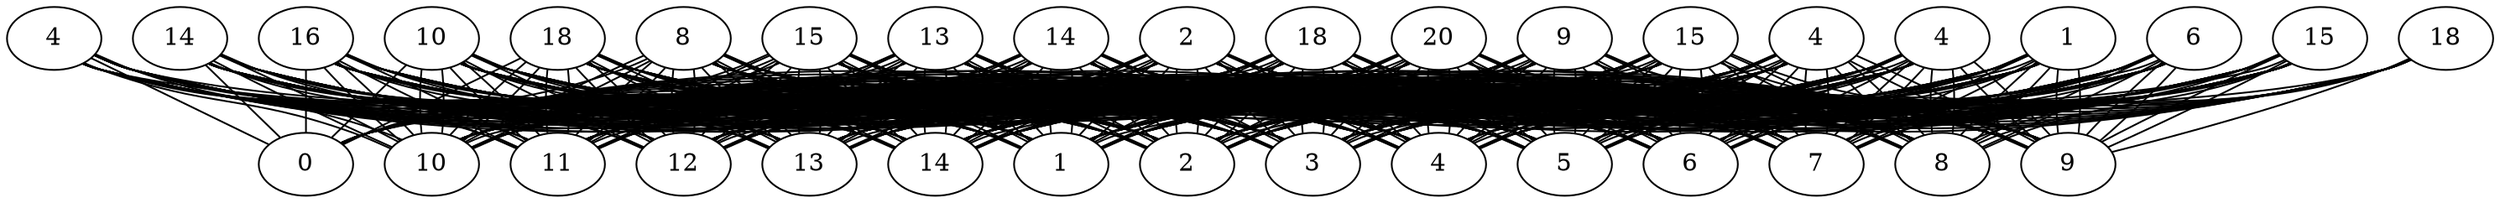 graph X {
 0-0 [label="nodo0-0"];
 1-0 [label="nodo1-0"];
 0-1 [label="nodo0-1"];
 1-1 [label="nodo1-1"];
 0-2 [label="nodo0-2"];
 1-2 [label="nodo1-2"];
 0-3 [label="nodo0-3"];
 1-3 [label="nodo1-3"];
 0-4 [label="nodo0-4"];
 1-4 [label="nodo1-4"];
 0-5 [label="nodo0-5"];
 1-5 [label="nodo1-5"];
 0-6 [label="nodo0-6"];
 1-6 [label="nodo1-6"];
 0-7 [label="nodo0-7"];
 1-7 [label="nodo1-7"];
 0-8 [label="nodo0-8"];
 1-8 [label="nodo1-8"];
 0-9 [label="nodo0-9"];
 1-9 [label="nodo1-9"];
 0-10 [label="nodo0-10"];
 1-10 [label="nodo1-10"];
 0-11 [label="nodo0-11"];
 1-11 [label="nodo1-11"];
 0-12 [label="nodo0-12"];
 1-12 [label="nodo1-12"];
 0-13 [label="nodo0-13"];
 1-13 [label="nodo1-13"];
 0-14 [label="nodo0-14"];
 1-14 [label="nodo1-14"];
 0-15 [label="nodo0-15"];
 1-15 [label="nodo1-15"];
 0-16 [label="nodo0-16"];
 1-16 [label="nodo1-16"];
 0-17 [label="nodo0-17"];
 1-17 [label="nodo1-17"];
 0-18 [label="nodo0-18"];
 1-18 [label="nodo1-18"];
 0-19 [label="nodo0-19"];
 1-19 [label="nodo1-19"];
 2-0 [label="nodo2-0"];
 2-1 [label="nodo2-1"];
 2-2 [label="nodo2-2"];
 2-3 [label="nodo2-3"];
 2-4 [label="nodo2-4"];
 2-5 [label="nodo2-5"];
 2-6 [label="nodo2-6"];
 2-7 [label="nodo2-7"];
 2-8 [label="nodo2-8"];
 2-9 [label="nodo2-9"];
 2-10 [label="nodo2-10"];
 2-11 [label="nodo2-11"];
 2-12 [label="nodo2-12"];
 2-13 [label="nodo2-13"];
 2-14 [label="nodo2-14"];
 2-15 [label="nodo2-15"];
 2-16 [label="nodo2-16"];
 2-17 [label="nodo2-17"];
 2-18 [label="nodo2-18"];
 2-19 [label="nodo2-19"];
 3-0 [label="nodo3-0"];
 3-1 [label="nodo3-1"];
 3-2 [label="nodo3-2"];
 3-3 [label="nodo3-3"];
 3-4 [label="nodo3-4"];
 3-5 [label="nodo3-5"];
 3-6 [label="nodo3-6"];
 3-7 [label="nodo3-7"];
 3-8 [label="nodo3-8"];
 3-9 [label="nodo3-9"];
 3-10 [label="nodo3-10"];
 3-11 [label="nodo3-11"];
 3-12 [label="nodo3-12"];
 3-13 [label="nodo3-13"];
 3-14 [label="nodo3-14"];
 3-15 [label="nodo3-15"];
 3-16 [label="nodo3-16"];
 3-17 [label="nodo3-17"];
 3-18 [label="nodo3-18"];
 3-19 [label="nodo3-19"];
 4-0 [label="nodo4-0"];
 4-1 [label="nodo4-1"];
 4-2 [label="nodo4-2"];
 4-3 [label="nodo4-3"];
 4-4 [label="nodo4-4"];
 4-5 [label="nodo4-5"];
 4-6 [label="nodo4-6"];
 4-7 [label="nodo4-7"];
 4-8 [label="nodo4-8"];
 4-9 [label="nodo4-9"];
 4-10 [label="nodo4-10"];
 4-11 [label="nodo4-11"];
 4-12 [label="nodo4-12"];
 4-13 [label="nodo4-13"];
 4-14 [label="nodo4-14"];
 4-15 [label="nodo4-15"];
 4-16 [label="nodo4-16"];
 4-17 [label="nodo4-17"];
 4-18 [label="nodo4-18"];
 4-19 [label="nodo4-19"];
 5-0 [label="nodo5-0"];
 5-1 [label="nodo5-1"];
 5-2 [label="nodo5-2"];
 5-3 [label="nodo5-3"];
 5-4 [label="nodo5-4"];
 5-5 [label="nodo5-5"];
 5-6 [label="nodo5-6"];
 5-7 [label="nodo5-7"];
 5-8 [label="nodo5-8"];
 5-9 [label="nodo5-9"];
 5-10 [label="nodo5-10"];
 5-11 [label="nodo5-11"];
 5-12 [label="nodo5-12"];
 5-13 [label="nodo5-13"];
 5-14 [label="nodo5-14"];
 5-15 [label="nodo5-15"];
 5-16 [label="nodo5-16"];
 5-17 [label="nodo5-17"];
 5-18 [label="nodo5-18"];
 5-19 [label="nodo5-19"];
 6-0 [label="nodo6-0"];
 6-1 [label="nodo6-1"];
 6-2 [label="nodo6-2"];
 6-3 [label="nodo6-3"];
 6-4 [label="nodo6-4"];
 6-5 [label="nodo6-5"];
 6-6 [label="nodo6-6"];
 6-7 [label="nodo6-7"];
 6-8 [label="nodo6-8"];
 6-9 [label="nodo6-9"];
 6-10 [label="nodo6-10"];
 6-11 [label="nodo6-11"];
 6-12 [label="nodo6-12"];
 6-13 [label="nodo6-13"];
 6-14 [label="nodo6-14"];
 6-15 [label="nodo6-15"];
 6-16 [label="nodo6-16"];
 6-17 [label="nodo6-17"];
 6-18 [label="nodo6-18"];
 6-19 [label="nodo6-19"];
 7-0 [label="nodo7-0"];
 7-1 [label="nodo7-1"];
 7-2 [label="nodo7-2"];
 7-3 [label="nodo7-3"];
 7-4 [label="nodo7-4"];
 7-5 [label="nodo7-5"];
 7-6 [label="nodo7-6"];
 7-7 [label="nodo7-7"];
 7-8 [label="nodo7-8"];
 7-9 [label="nodo7-9"];
 7-10 [label="nodo7-10"];
 7-11 [label="nodo7-11"];
 7-12 [label="nodo7-12"];
 7-13 [label="nodo7-13"];
 7-14 [label="nodo7-14"];
 7-15 [label="nodo7-15"];
 7-16 [label="nodo7-16"];
 7-17 [label="nodo7-17"];
 7-18 [label="nodo7-18"];
 7-19 [label="nodo7-19"];
 8-0 [label="nodo8-0"];
 8-1 [label="nodo8-1"];
 8-2 [label="nodo8-2"];
 8-3 [label="nodo8-3"];
 8-4 [label="nodo8-4"];
 8-5 [label="nodo8-5"];
 8-6 [label="nodo8-6"];
 8-7 [label="nodo8-7"];
 8-8 [label="nodo8-8"];
 8-9 [label="nodo8-9"];
 8-10 [label="nodo8-10"];
 8-11 [label="nodo8-11"];
 8-12 [label="nodo8-12"];
 8-13 [label="nodo8-13"];
 8-14 [label="nodo8-14"];
 8-15 [label="nodo8-15"];
 8-16 [label="nodo8-16"];
 8-17 [label="nodo8-17"];
 8-18 [label="nodo8-18"];
 8-19 [label="nodo8-19"];
 9-0 [label="nodo9-0"];
 9-1 [label="nodo9-1"];
 9-2 [label="nodo9-2"];
 9-3 [label="nodo9-3"];
 9-4 [label="nodo9-4"];
 9-5 [label="nodo9-5"];
 9-6 [label="nodo9-6"];
 9-7 [label="nodo9-7"];
 9-8 [label="nodo9-8"];
 9-9 [label="nodo9-9"];
 9-10 [label="nodo9-10"];
 9-11 [label="nodo9-11"];
 9-12 [label="nodo9-12"];
 9-13 [label="nodo9-13"];
 9-14 [label="nodo9-14"];
 9-15 [label="nodo9-15"];
 9-16 [label="nodo9-16"];
 9-17 [label="nodo9-17"];
 9-18 [label="nodo9-18"];
 9-19 [label="nodo9-19"];
 10-0 [label="nodo10-0"];
 10-1 [label="nodo10-1"];
 10-2 [label="nodo10-2"];
 10-3 [label="nodo10-3"];
 10-4 [label="nodo10-4"];
 10-5 [label="nodo10-5"];
 10-6 [label="nodo10-6"];
 10-7 [label="nodo10-7"];
 10-8 [label="nodo10-8"];
 10-9 [label="nodo10-9"];
 10-10 [label="nodo10-10"];
 10-11 [label="nodo10-11"];
 10-12 [label="nodo10-12"];
 10-13 [label="nodo10-13"];
 10-14 [label="nodo10-14"];
 10-15 [label="nodo10-15"];
 10-16 [label="nodo10-16"];
 10-17 [label="nodo10-17"];
 10-18 [label="nodo10-18"];
 10-19 [label="nodo10-19"];
 11-0 [label="nodo11-0"];
 11-1 [label="nodo11-1"];
 11-2 [label="nodo11-2"];
 11-3 [label="nodo11-3"];
 11-4 [label="nodo11-4"];
 11-5 [label="nodo11-5"];
 11-6 [label="nodo11-6"];
 11-7 [label="nodo11-7"];
 11-8 [label="nodo11-8"];
 11-9 [label="nodo11-9"];
 11-10 [label="nodo11-10"];
 11-11 [label="nodo11-11"];
 11-12 [label="nodo11-12"];
 11-13 [label="nodo11-13"];
 11-14 [label="nodo11-14"];
 11-15 [label="nodo11-15"];
 11-16 [label="nodo11-16"];
 11-17 [label="nodo11-17"];
 11-18 [label="nodo11-18"];
 11-19 [label="nodo11-19"];
 12-0 [label="nodo12-0"];
 12-1 [label="nodo12-1"];
 12-2 [label="nodo12-2"];
 12-3 [label="nodo12-3"];
 12-4 [label="nodo12-4"];
 12-5 [label="nodo12-5"];
 12-6 [label="nodo12-6"];
 12-7 [label="nodo12-7"];
 12-8 [label="nodo12-8"];
 12-9 [label="nodo12-9"];
 12-10 [label="nodo12-10"];
 12-11 [label="nodo12-11"];
 12-12 [label="nodo12-12"];
 12-13 [label="nodo12-13"];
 12-14 [label="nodo12-14"];
 12-15 [label="nodo12-15"];
 12-16 [label="nodo12-16"];
 12-17 [label="nodo12-17"];
 12-18 [label="nodo12-18"];
 12-19 [label="nodo12-19"];
 13-0 [label="nodo13-0"];
 13-1 [label="nodo13-1"];
 13-2 [label="nodo13-2"];
 13-3 [label="nodo13-3"];
 13-4 [label="nodo13-4"];
 13-5 [label="nodo13-5"];
 13-6 [label="nodo13-6"];
 13-7 [label="nodo13-7"];
 13-8 [label="nodo13-8"];
 13-9 [label="nodo13-9"];
 13-10 [label="nodo13-10"];
 13-11 [label="nodo13-11"];
 13-12 [label="nodo13-12"];
 13-13 [label="nodo13-13"];
 13-14 [label="nodo13-14"];
 13-15 [label="nodo13-15"];
 13-16 [label="nodo13-16"];
 13-17 [label="nodo13-17"];
 13-18 [label="nodo13-18"];
 13-19 [label="nodo13-19"];
 14-0 [label="nodo14-0"];
 14-1 [label="nodo14-1"];
 14-2 [label="nodo14-2"];
 14-3 [label="nodo14-3"];
 14-4 [label="nodo14-4"];
 14-5 [label="nodo14-5"];
 14-6 [label="nodo14-6"];
 14-7 [label="nodo14-7"];
 14-8 [label="nodo14-8"];
 14-9 [label="nodo14-9"];
 14-10 [label="nodo14-10"];
 14-11 [label="nodo14-11"];
 14-12 [label="nodo14-12"];
 14-13 [label="nodo14-13"];
 14-14 [label="nodo14-14"];
 14-15 [label="nodo14-15"];
 14-16 [label="nodo14-16"];
 14-17 [label="nodo14-17"];
 14-18 [label="nodo14-18"];
 14-19 [label="nodo14-19"];
  0-0 -- 1-0  [label="2"];
  0-0 -- 0-1  [label="12"];
  0-1 -- 1-1  [label="12"];
  0-1 -- 0-2  [label="2"];
  0-2 -- 1-2  [label="11"];
  0-2 -- 0-3  [label="14"];
  0-3 -- 1-3  [label="9"];
  0-3 -- 0-4  [label="13"];
  0-4 -- 1-4  [label="4"];
  0-4 -- 0-5  [label="5"];
  0-5 -- 1-5  [label="8"];
  0-5 -- 0-6  [label="12"];
  0-6 -- 1-6  [label="16"];
  0-6 -- 0-7  [label="3"];
  0-7 -- 1-7  [label="4"];
  0-7 -- 0-8  [label="16"];
  0-8 -- 1-8  [label="11"];
  0-8 -- 0-9  [label="1"];
  0-9 -- 1-9  [label="10"];
  0-9 -- 0-10  [label="17"];
  0-10 -- 1-10  [label="4"];
  0-10 -- 0-11  [label="17"];
  0-11 -- 1-11  [label="7"];
  0-11 -- 0-12  [label="1"];
  0-12 -- 1-12  [label="19"];
  0-12 -- 0-13  [label="16"];
  0-13 -- 1-13  [label="19"];
  0-13 -- 0-14  [label="20"];
  0-14 -- 1-14  [label="9"];
  0-14 -- 0-15  [label="9"];
  0-15 -- 1-15  [label="15"];
  0-15 -- 0-16  [label="18"];
  0-16 -- 1-16  [label="6"];
  0-16 -- 0-17  [label="2"];
  0-17 -- 1-17  [label="20"];
  0-17 -- 0-18  [label="6"];
  0-18 -- 1-18  [label="20"];
  0-18 -- 0-19  [label="8"];
  0-19 -- 1-19  [label="12"];
  1-0 -- 2-0  [label="20"];
  1-0 -- 1-1  [label="1"];
  1-1 -- 2-1  [label="20"];
  1-1 -- 1-2  [label="13"];
  1-2 -- 2-2  [label="11"];
  1-2 -- 1-3  [label="16"];
  1-3 -- 2-3  [label="9"];
  1-3 -- 1-4  [label="13"];
  1-4 -- 2-4  [label="17"];
  1-4 -- 1-5  [label="1"];
  1-5 -- 2-5  [label="16"];
  1-5 -- 1-6  [label="20"];
  1-6 -- 2-6  [label="7"];
  1-6 -- 1-7  [label="1"];
  1-7 -- 2-7  [label="1"];
  1-7 -- 1-8  [label="16"];
  1-8 -- 2-8  [label="18"];
  1-8 -- 1-9  [label="20"];
  1-9 -- 2-9  [label="20"];
  1-9 -- 1-10  [label="5"];
  1-10 -- 2-10  [label="9"];
  1-10 -- 1-11  [label="19"];
  1-11 -- 2-11  [label="18"];
  1-11 -- 1-12  [label="4"];
  1-12 -- 2-12  [label="2"];
  1-12 -- 1-13  [label="5"];
  1-13 -- 2-13  [label="15"];
  1-13 -- 1-14  [label="3"];
  1-14 -- 2-14  [label="14"];
  1-14 -- 1-15  [label="19"];
  1-15 -- 2-15  [label="14"];
  1-15 -- 1-16  [label="11"];
  1-16 -- 2-16  [label="2"];
  1-16 -- 1-17  [label="16"];
  1-17 -- 2-17  [label="10"];
  1-17 -- 1-18  [label="4"];
  1-18 -- 2-18  [label="16"];
  1-18 -- 1-19  [label="16"];
  1-19 -- 2-19  [label="6"];
  2-0 -- 3-0  [label="18"];
  2-0 -- 2-1  [label="10"];
  2-1 -- 3-1  [label="9"];
  2-1 -- 2-2  [label="11"];
  2-2 -- 3-2  [label="6"];
  2-2 -- 2-3  [label="20"];
  2-3 -- 3-3  [label="5"];
  2-3 -- 2-4  [label="12"];
  2-4 -- 3-4  [label="4"];
  2-4 -- 2-5  [label="1"];
  2-5 -- 3-5  [label="11"];
  2-5 -- 2-6  [label="8"];
  2-6 -- 3-6  [label="13"];
  2-6 -- 2-7  [label="10"];
  2-7 -- 3-7  [label="20"];
  2-7 -- 2-8  [label="13"];
  2-8 -- 3-8  [label="11"];
  2-8 -- 2-9  [label="14"];
  2-9 -- 3-9  [label="3"];
  2-9 -- 2-10  [label="19"];
  2-10 -- 3-10  [label="16"];
  2-10 -- 2-11  [label="10"];
  2-11 -- 3-11  [label="20"];
  2-11 -- 2-12  [label="12"];
  2-12 -- 3-12  [label="14"];
  2-12 -- 2-13  [label="9"];
  2-13 -- 3-13  [label="17"];
  2-13 -- 2-14  [label="12"];
  2-14 -- 3-14  [label="19"];
  2-14 -- 2-15  [label="17"];
  2-15 -- 3-15  [label="9"];
  2-15 -- 2-16  [label="8"];
  2-16 -- 3-16  [label="10"];
  2-16 -- 2-17  [label="16"];
  2-17 -- 3-17  [label="6"];
  2-17 -- 2-18  [label="7"];
  2-18 -- 3-18  [label="5"];
  2-18 -- 2-19  [label="12"];
  2-19 -- 3-19  [label="4"];
  3-0 -- 4-0  [label="11"];
  3-0 -- 3-1  [label="6"];
  3-1 -- 4-1  [label="19"];
  3-1 -- 3-2  [label="3"];
  3-2 -- 4-2  [label="12"];
  3-2 -- 3-3  [label="1"];
  3-3 -- 4-3  [label="6"];
  3-3 -- 3-4  [label="7"];
  3-4 -- 4-4  [label="12"];
  3-4 -- 3-5  [label="18"];
  3-5 -- 4-5  [label="9"];
  3-5 -- 3-6  [label="12"];
  3-6 -- 4-6  [label="10"];
  3-6 -- 3-7  [label="20"];
  3-7 -- 4-7  [label="16"];
  3-7 -- 3-8  [label="14"];
  3-8 -- 4-8  [label="15"];
  3-8 -- 3-9  [label="20"];
  3-9 -- 4-9  [label="3"];
  3-9 -- 3-10  [label="3"];
  3-10 -- 4-10  [label="14"];
  3-10 -- 3-11  [label="3"];
  3-11 -- 4-11  [label="15"];
  3-11 -- 3-12  [label="14"];
  3-12 -- 4-12  [label="7"];
  3-12 -- 3-13  [label="17"];
  3-13 -- 4-13  [label="16"];
  3-13 -- 3-14  [label="15"];
  3-14 -- 4-14  [label="8"];
  3-14 -- 3-15  [label="11"];
  3-15 -- 4-15  [label="19"];
  3-15 -- 3-16  [label="9"];
  3-16 -- 4-16  [label="13"];
  3-16 -- 3-17  [label="8"];
  3-17 -- 4-17  [label="16"];
  3-17 -- 3-18  [label="19"];
  3-18 -- 4-18  [label="20"];
  3-18 -- 3-19  [label="12"];
  3-19 -- 4-19  [label="10"];
  4-0 -- 5-0  [label="10"];
  4-0 -- 4-1  [label="12"];
  4-1 -- 5-1  [label="2"];
  4-1 -- 4-2  [label="14"];
  4-2 -- 5-2  [label="4"];
  4-2 -- 4-3  [label="19"];
  4-3 -- 5-3  [label="15"];
  4-3 -- 4-4  [label="7"];
  4-4 -- 5-4  [label="8"];
  4-4 -- 4-5  [label="12"];
  4-5 -- 5-5  [label="10"];
  4-5 -- 4-6  [label="3"];
  4-6 -- 5-6  [label="1"];
  4-6 -- 4-7  [label="18"];
  4-7 -- 5-7  [label="4"];
  4-7 -- 4-8  [label="2"];
  4-8 -- 5-8  [label="4"];
  4-8 -- 4-9  [label="3"];
  4-9 -- 5-9  [label="2"];
  4-9 -- 4-10  [label="10"];
  4-10 -- 5-10  [label="17"];
  4-10 -- 4-11  [label="9"];
  4-11 -- 5-11  [label="9"];
  4-11 -- 4-12  [label="9"];
  4-12 -- 5-12  [label="18"];
  4-12 -- 4-13  [label="5"];
  4-13 -- 5-13  [label="5"];
  4-13 -- 4-14  [label="7"];
  4-14 -- 5-14  [label="4"];
  4-14 -- 4-15  [label="5"];
  4-15 -- 5-15  [label="15"];
  4-15 -- 4-16  [label="7"];
  4-16 -- 5-16  [label="16"];
  4-16 -- 4-17  [label="1"];
  4-17 -- 5-17  [label="14"];
  4-17 -- 4-18  [label="15"];
  4-18 -- 5-18  [label="10"];
  4-18 -- 4-19  [label="12"];
  4-19 -- 5-19  [label="12"];
  5-0 -- 6-0  [label="1"];
  5-0 -- 5-1  [label="7"];
  5-1 -- 6-1  [label="7"];
  5-1 -- 5-2  [label="6"];
  5-2 -- 6-2  [label="4"];
  5-2 -- 5-3  [label="14"];
  5-3 -- 6-3  [label="17"];
  5-3 -- 5-4  [label="19"];
  5-4 -- 6-4  [label="10"];
  5-4 -- 5-5  [label="18"];
  5-5 -- 6-5  [label="17"];
  5-5 -- 5-6  [label="10"];
  5-6 -- 6-6  [label="17"];
  5-6 -- 5-7  [label="11"];
  5-7 -- 6-7  [label="10"];
  5-7 -- 5-8  [label="5"];
  5-8 -- 6-8  [label="20"];
  5-8 -- 5-9  [label="19"];
  5-9 -- 6-9  [label="2"];
  5-9 -- 5-10  [label="3"];
  5-10 -- 6-10  [label="7"];
  5-10 -- 5-11  [label="9"];
  5-11 -- 6-11  [label="12"];
  5-11 -- 5-12  [label="4"];
  5-12 -- 6-12  [label="13"];
  5-12 -- 5-13  [label="3"];
  5-13 -- 6-13  [label="1"];
  5-13 -- 5-14  [label="2"];
  5-14 -- 6-14  [label="18"];
  5-14 -- 5-15  [label="3"];
  5-15 -- 6-15  [label="6"];
  5-15 -- 5-16  [label="4"];
  5-16 -- 6-16  [label="6"];
  5-16 -- 5-17  [label="2"];
  5-17 -- 6-17  [label="3"];
  5-17 -- 5-18  [label="17"];
  5-18 -- 6-18  [label="6"];
  5-18 -- 5-19  [label="15"];
  5-19 -- 6-19  [label="18"];
  6-0 -- 7-0  [label="20"];
  6-0 -- 6-1  [label="19"];
  6-1 -- 7-1  [label="18"];
  6-1 -- 6-2  [label="7"];
  6-2 -- 7-2  [label="11"];
  6-2 -- 6-3  [label="7"];
  6-3 -- 7-3  [label="3"];
  6-3 -- 6-4  [label="3"];
  6-4 -- 7-4  [label="3"];
  6-4 -- 6-5  [label="16"];
  6-5 -- 7-5  [label="7"];
  6-5 -- 6-6  [label="8"];
  6-6 -- 7-6  [label="6"];
  6-6 -- 6-7  [label="13"];
  6-7 -- 7-7  [label="14"];
  6-7 -- 6-8  [label="2"];
  6-8 -- 7-8  [label="3"];
  6-8 -- 6-9  [label="4"];
  6-9 -- 7-9  [label="12"];
  6-9 -- 6-10  [label="11"];
  6-10 -- 7-10  [label="17"];
  6-10 -- 6-11  [label="7"];
  6-11 -- 7-11  [label="7"];
  6-11 -- 6-12  [label="19"];
  6-12 -- 7-12  [label="4"];
  6-12 -- 6-13  [label="5"];
  6-13 -- 7-13  [label="9"];
  6-13 -- 6-14  [label="5"];
  6-14 -- 7-14  [label="8"];
  6-14 -- 6-15  [label="20"];
  6-15 -- 7-15  [label="17"];
  6-15 -- 6-16  [label="3"];
  6-16 -- 7-16  [label="8"];
  6-16 -- 6-17  [label="8"];
  6-17 -- 7-17  [label="9"];
  6-17 -- 6-18  [label="18"];
  6-18 -- 7-18  [label="3"];
  6-18 -- 6-19  [label="14"];
  6-19 -- 7-19  [label="17"];
  7-0 -- 8-0  [label="12"];
  7-0 -- 7-1  [label="16"];
  7-1 -- 8-1  [label="19"];
  7-1 -- 7-2  [label="9"];
  7-2 -- 8-2  [label="18"];
  7-2 -- 7-3  [label="5"];
  7-3 -- 8-3  [label="5"];
  7-3 -- 7-4  [label="2"];
  7-4 -- 8-4  [label="12"];
  7-4 -- 7-5  [label="3"];
  7-5 -- 8-5  [label="6"];
  7-5 -- 7-6  [label="20"];
  7-6 -- 8-6  [label="12"];
  7-6 -- 7-7  [label="16"];
  7-7 -- 8-7  [label="6"];
  7-7 -- 7-8  [label="9"];
  7-8 -- 8-8  [label="11"];
  7-8 -- 7-9  [label="8"];
  7-9 -- 8-9  [label="15"];
  7-9 -- 7-10  [label="18"];
  7-10 -- 8-10  [label="4"];
  7-10 -- 7-11  [label="3"];
  7-11 -- 8-11  [label="13"];
  7-11 -- 7-12  [label="20"];
  7-12 -- 8-12  [label="18"];
  7-12 -- 7-13  [label="6"];
  7-13 -- 8-13  [label="12"];
  7-13 -- 7-14  [label="14"];
  7-14 -- 8-14  [label="1"];
  7-14 -- 7-15  [label="1"];
  7-15 -- 8-15  [label="17"];
  7-15 -- 7-16  [label="3"];
  7-16 -- 8-16  [label="5"];
  7-16 -- 7-17  [label="20"];
  7-17 -- 8-17  [label="7"];
  7-17 -- 7-18  [label="18"];
  7-18 -- 8-18  [label="16"];
  7-18 -- 7-19  [label="8"];
  7-19 -- 8-19  [label="1"];
  8-0 -- 9-0  [label="8"];
  8-0 -- 8-1  [label="4"];
  8-1 -- 9-1  [label="9"];
  8-1 -- 8-2  [label="12"];
  8-2 -- 9-2  [label="18"];
  8-2 -- 8-3  [label="12"];
  8-3 -- 9-3  [label="12"];
  8-3 -- 8-4  [label="19"];
  8-4 -- 9-4  [label="8"];
  8-4 -- 8-5  [label="6"];
  8-5 -- 9-5  [label="6"];
  8-5 -- 8-6  [label="17"];
  8-6 -- 9-6  [label="3"];
  8-6 -- 8-7  [label="11"];
  8-7 -- 9-7  [label="19"];
  8-7 -- 8-8  [label="12"];
  8-8 -- 9-8  [label="8"];
  8-8 -- 8-9  [label="5"];
  8-9 -- 9-9  [label="20"];
  8-9 -- 8-10  [label="1"];
  8-10 -- 9-10  [label="9"];
  8-10 -- 8-11  [label="17"];
  8-11 -- 9-11  [label="13"];
  8-11 -- 8-12  [label="2"];
  8-12 -- 9-12  [label="2"];
  8-12 -- 8-13  [label="6"];
  8-13 -- 9-13  [label="17"];
  8-13 -- 8-14  [label="8"];
  8-14 -- 9-14  [label="14"];
  8-14 -- 8-15  [label="1"];
  8-15 -- 9-15  [label="15"];
  8-15 -- 8-16  [label="15"];
  8-16 -- 9-16  [label="9"];
  8-16 -- 8-17  [label="3"];
  8-17 -- 9-17  [label="13"];
  8-17 -- 8-18  [label="16"];
  8-18 -- 9-18  [label="14"];
  8-18 -- 8-19  [label="13"];
  8-19 -- 9-19  [label="20"];
  9-0 -- 10-0  [label="12"];
  9-0 -- 9-1  [label="1"];
  9-1 -- 10-1  [label="16"];
  9-1 -- 9-2  [label="9"];
  9-2 -- 10-2  [label="11"];
  9-2 -- 9-3  [label="7"];
  9-3 -- 10-3  [label="7"];
  9-3 -- 9-4  [label="4"];
  9-4 -- 10-4  [label="14"];
  9-4 -- 9-5  [label="3"];
  9-5 -- 10-5  [label="11"];
  9-5 -- 9-6  [label="10"];
  9-6 -- 10-6  [label="10"];
  9-6 -- 9-7  [label="8"];
  9-7 -- 10-7  [label="8"];
  9-7 -- 9-8  [label="16"];
  9-8 -- 10-8  [label="1"];
  9-8 -- 9-9  [label="7"];
  9-9 -- 10-9  [label="15"];
  9-9 -- 9-10  [label="17"];
  9-10 -- 10-10  [label="4"];
  9-10 -- 9-11  [label="3"];
  9-11 -- 10-11  [label="1"];
  9-11 -- 9-12  [label="5"];
  9-12 -- 10-12  [label="15"];
  9-12 -- 9-13  [label="1"];
  9-13 -- 10-13  [label="10"];
  9-13 -- 9-14  [label="4"];
  9-14 -- 10-14  [label="17"];
  9-14 -- 9-15  [label="20"];
  9-15 -- 10-15  [label="6"];
  9-15 -- 9-16  [label="12"];
  9-16 -- 10-16  [label="10"];
  9-16 -- 9-17  [label="18"];
  9-17 -- 10-17  [label="1"];
  9-17 -- 9-18  [label="3"];
  9-18 -- 10-18  [label="8"];
  9-18 -- 9-19  [label="10"];
  9-19 -- 10-19  [label="16"];
  10-0 -- 11-0  [label="1"];
  10-0 -- 10-1  [label="17"];
  10-1 -- 11-1  [label="15"];
  10-1 -- 10-2  [label="9"];
  10-2 -- 11-2  [label="7"];
  10-2 -- 10-3  [label="11"];
  10-3 -- 11-3  [label="16"];
  10-3 -- 10-4  [label="6"];
  10-4 -- 11-4  [label="13"];
  10-4 -- 10-5  [label="13"];
  10-5 -- 11-5  [label="12"];
  10-5 -- 10-6  [label="10"];
  10-6 -- 11-6  [label="15"];
  10-6 -- 10-7  [label="1"];
  10-7 -- 11-7  [label="9"];
  10-7 -- 10-8  [label="9"];
  10-8 -- 11-8  [label="19"];
  10-8 -- 10-9  [label="14"];
  10-9 -- 11-9  [label="7"];
  10-9 -- 10-10  [label="3"];
  10-10 -- 11-10  [label="19"];
  10-10 -- 10-11  [label="14"];
  10-11 -- 11-11  [label="19"];
  10-11 -- 10-12  [label="4"];
  10-12 -- 11-12  [label="13"];
  10-12 -- 10-13  [label="15"];
  10-13 -- 11-13  [label="18"];
  10-13 -- 10-14  [label="17"];
  10-14 -- 11-14  [label="2"];
  10-14 -- 10-15  [label="20"];
  10-15 -- 11-15  [label="14"];
  10-15 -- 10-16  [label="1"];
  10-16 -- 11-16  [label="6"];
  10-16 -- 10-17  [label="9"];
  10-17 -- 11-17  [label="2"];
  10-17 -- 10-18  [label="12"];
  10-18 -- 11-18  [label="18"];
  10-18 -- 10-19  [label="14"];
  10-19 -- 11-19  [label="5"];
  11-0 -- 12-0  [label="8"];
  11-0 -- 11-1  [label="4"];
  11-1 -- 12-1  [label="13"];
  11-1 -- 11-2  [label="6"];
  11-2 -- 12-2  [label="5"];
  11-2 -- 11-3  [label="14"];
  11-3 -- 12-3  [label="7"];
  11-3 -- 11-4  [label="1"];
  11-4 -- 12-4  [label="20"];
  11-4 -- 11-5  [label="6"];
  11-5 -- 12-5  [label="15"];
  11-5 -- 11-6  [label="14"];
  11-6 -- 12-6  [label="20"];
  11-6 -- 11-7  [label="4"];
  11-7 -- 12-7  [label="18"];
  11-7 -- 11-8  [label="5"];
  11-8 -- 12-8  [label="17"];
  11-8 -- 11-9  [label="4"];
  11-9 -- 12-9  [label="6"];
  11-9 -- 11-10  [label="9"];
  11-10 -- 12-10  [label="7"];
  11-10 -- 11-11  [label="2"];
  11-11 -- 12-11  [label="17"];
  11-11 -- 11-12  [label="6"];
  11-12 -- 12-12  [label="20"];
  11-12 -- 11-13  [label="3"];
  11-13 -- 12-13  [label="16"];
  11-13 -- 11-14  [label="14"];
  11-14 -- 12-14  [label="7"];
  11-14 -- 11-15  [label="11"];
  11-15 -- 12-15  [label="14"];
  11-15 -- 11-16  [label="17"];
  11-16 -- 12-16  [label="16"];
  11-16 -- 11-17  [label="3"];
  11-17 -- 12-17  [label="11"];
  11-17 -- 11-18  [label="15"];
  11-18 -- 12-18  [label="4"];
  11-18 -- 11-19  [label="7"];
  11-19 -- 12-19  [label="16"];
  12-0 -- 13-0  [label="7"];
  12-0 -- 12-1  [label="8"];
  12-1 -- 13-1  [label="3"];
  12-1 -- 12-2  [label="9"];
  12-2 -- 13-2  [label="1"];
  12-2 -- 12-3  [label="13"];
  12-3 -- 13-3  [label="9"];
  12-3 -- 12-4  [label="19"];
  12-4 -- 13-4  [label="12"];
  12-4 -- 12-5  [label="3"];
  12-5 -- 13-5  [label="9"];
  12-5 -- 12-6  [label="2"];
  12-6 -- 13-6  [label="10"];
  12-6 -- 12-7  [label="4"];
  12-7 -- 13-7  [label="12"];
  12-7 -- 12-8  [label="16"];
  12-8 -- 13-8  [label="4"];
  12-8 -- 12-9  [label="1"];
  12-9 -- 13-9  [label="9"];
  12-9 -- 12-10  [label="19"];
  12-10 -- 13-10  [label="4"];
  12-10 -- 12-11  [label="18"];
  12-11 -- 13-11  [label="12"];
  12-11 -- 12-12  [label="12"];
  12-12 -- 13-12  [label="2"];
  12-12 -- 12-13  [label="20"];
  12-13 -- 13-13  [label="4"];
  12-13 -- 12-14  [label="11"];
  12-14 -- 13-14  [label="10"];
  12-14 -- 12-15  [label="2"];
  12-15 -- 13-15  [label="14"];
  12-15 -- 12-16  [label="3"];
  12-16 -- 13-16  [label="3"];
  12-16 -- 12-17  [label="7"];
  12-17 -- 13-17  [label="14"];
  12-17 -- 12-18  [label="18"];
  12-18 -- 13-18  [label="19"];
  12-18 -- 12-19  [label="15"];
  12-19 -- 13-19  [label="16"];
  13-0 -- 14-0  [label="18"];
  13-0 -- 13-1  [label="4"];
  13-1 -- 14-1  [label="20"];
  13-1 -- 13-2  [label="3"];
  13-2 -- 14-2  [label="5"];
  13-2 -- 13-3  [label="8"];
  13-3 -- 14-3  [label="13"];
  13-3 -- 13-4  [label="12"];
  13-4 -- 14-4  [label="15"];
  13-4 -- 13-5  [label="17"];
  13-5 -- 14-5  [label="16"];
  13-5 -- 13-6  [label="12"];
  13-6 -- 14-6  [label="9"];
  13-6 -- 13-7  [label="4"];
  13-7 -- 14-7  [label="14"];
  13-7 -- 13-8  [label="10"];
  13-8 -- 14-8  [label="3"];
  13-8 -- 13-9  [label="1"];
  13-9 -- 14-9  [label="19"];
  13-9 -- 13-10  [label="4"];
  13-10 -- 14-10  [label="9"];
  13-10 -- 13-11  [label="7"];
  13-11 -- 14-11  [label="15"];
  13-11 -- 13-12  [label="7"];
  13-12 -- 14-12  [label="7"];
  13-12 -- 13-13  [label="10"];
  13-13 -- 14-13  [label="1"];
  13-13 -- 13-14  [label="6"];
  13-14 -- 14-14  [label="7"];
  13-14 -- 13-15  [label="2"];
  13-15 -- 14-15  [label="2"];
  13-15 -- 13-16  [label="5"];
  13-16 -- 14-16  [label="8"];
  13-16 -- 13-17  [label="2"];
  13-17 -- 14-17  [label="2"];
  13-17 -- 13-18  [label="20"];
  13-18 -- 14-18  [label="5"];
  13-18 -- 13-19  [label="6"];
  13-19 -- 14-19  [label="11"];
  14-0 -- 14-1  [label="20"];
  14-1 -- 14-2  [label="9"];
  14-2 -- 14-3  [label="15"];
  14-3 -- 14-4  [label="4"];
  14-4 -- 14-5  [label="4"];
  14-5 -- 14-6  [label="1"];
  14-6 -- 14-7  [label="6"];
  14-7 -- 14-8  [label="15"];
  14-8 -- 14-9  [label="4"];
  14-9 -- 14-10  [label="14"];
  14-10 -- 14-11  [label="16"];
  14-11 -- 14-12  [label="10"];
  14-12 -- 14-13  [label="18"];
  14-13 -- 14-14  [label="8"];
  14-14 -- 14-15  [label="15"];
  14-15 -- 14-16  [label="13"];
  14-16 -- 14-17  [label="14"];
  14-17 -- 14-18  [label="2"];
  14-18 -- 14-19  [label="18"];
}
